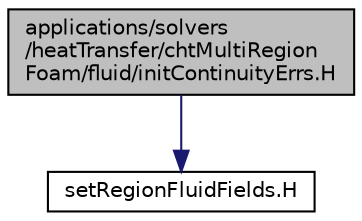 digraph "applications/solvers/heatTransfer/chtMultiRegionFoam/fluid/initContinuityErrs.H"
{
  bgcolor="transparent";
  edge [fontname="Helvetica",fontsize="10",labelfontname="Helvetica",labelfontsize="10"];
  node [fontname="Helvetica",fontsize="10",shape=record];
  Node1 [label="applications/solvers\l/heatTransfer/chtMultiRegion\lFoam/fluid/initContinuityErrs.H",height=0.2,width=0.4,color="black", fillcolor="grey75", style="filled" fontcolor="black"];
  Node1 -> Node2 [color="midnightblue",fontsize="10",style="solid",fontname="Helvetica"];
  Node2 [label="setRegionFluidFields.H",height=0.2,width=0.4,color="black",URL="$fluid_2setRegionFluidFields_8H.html"];
}
